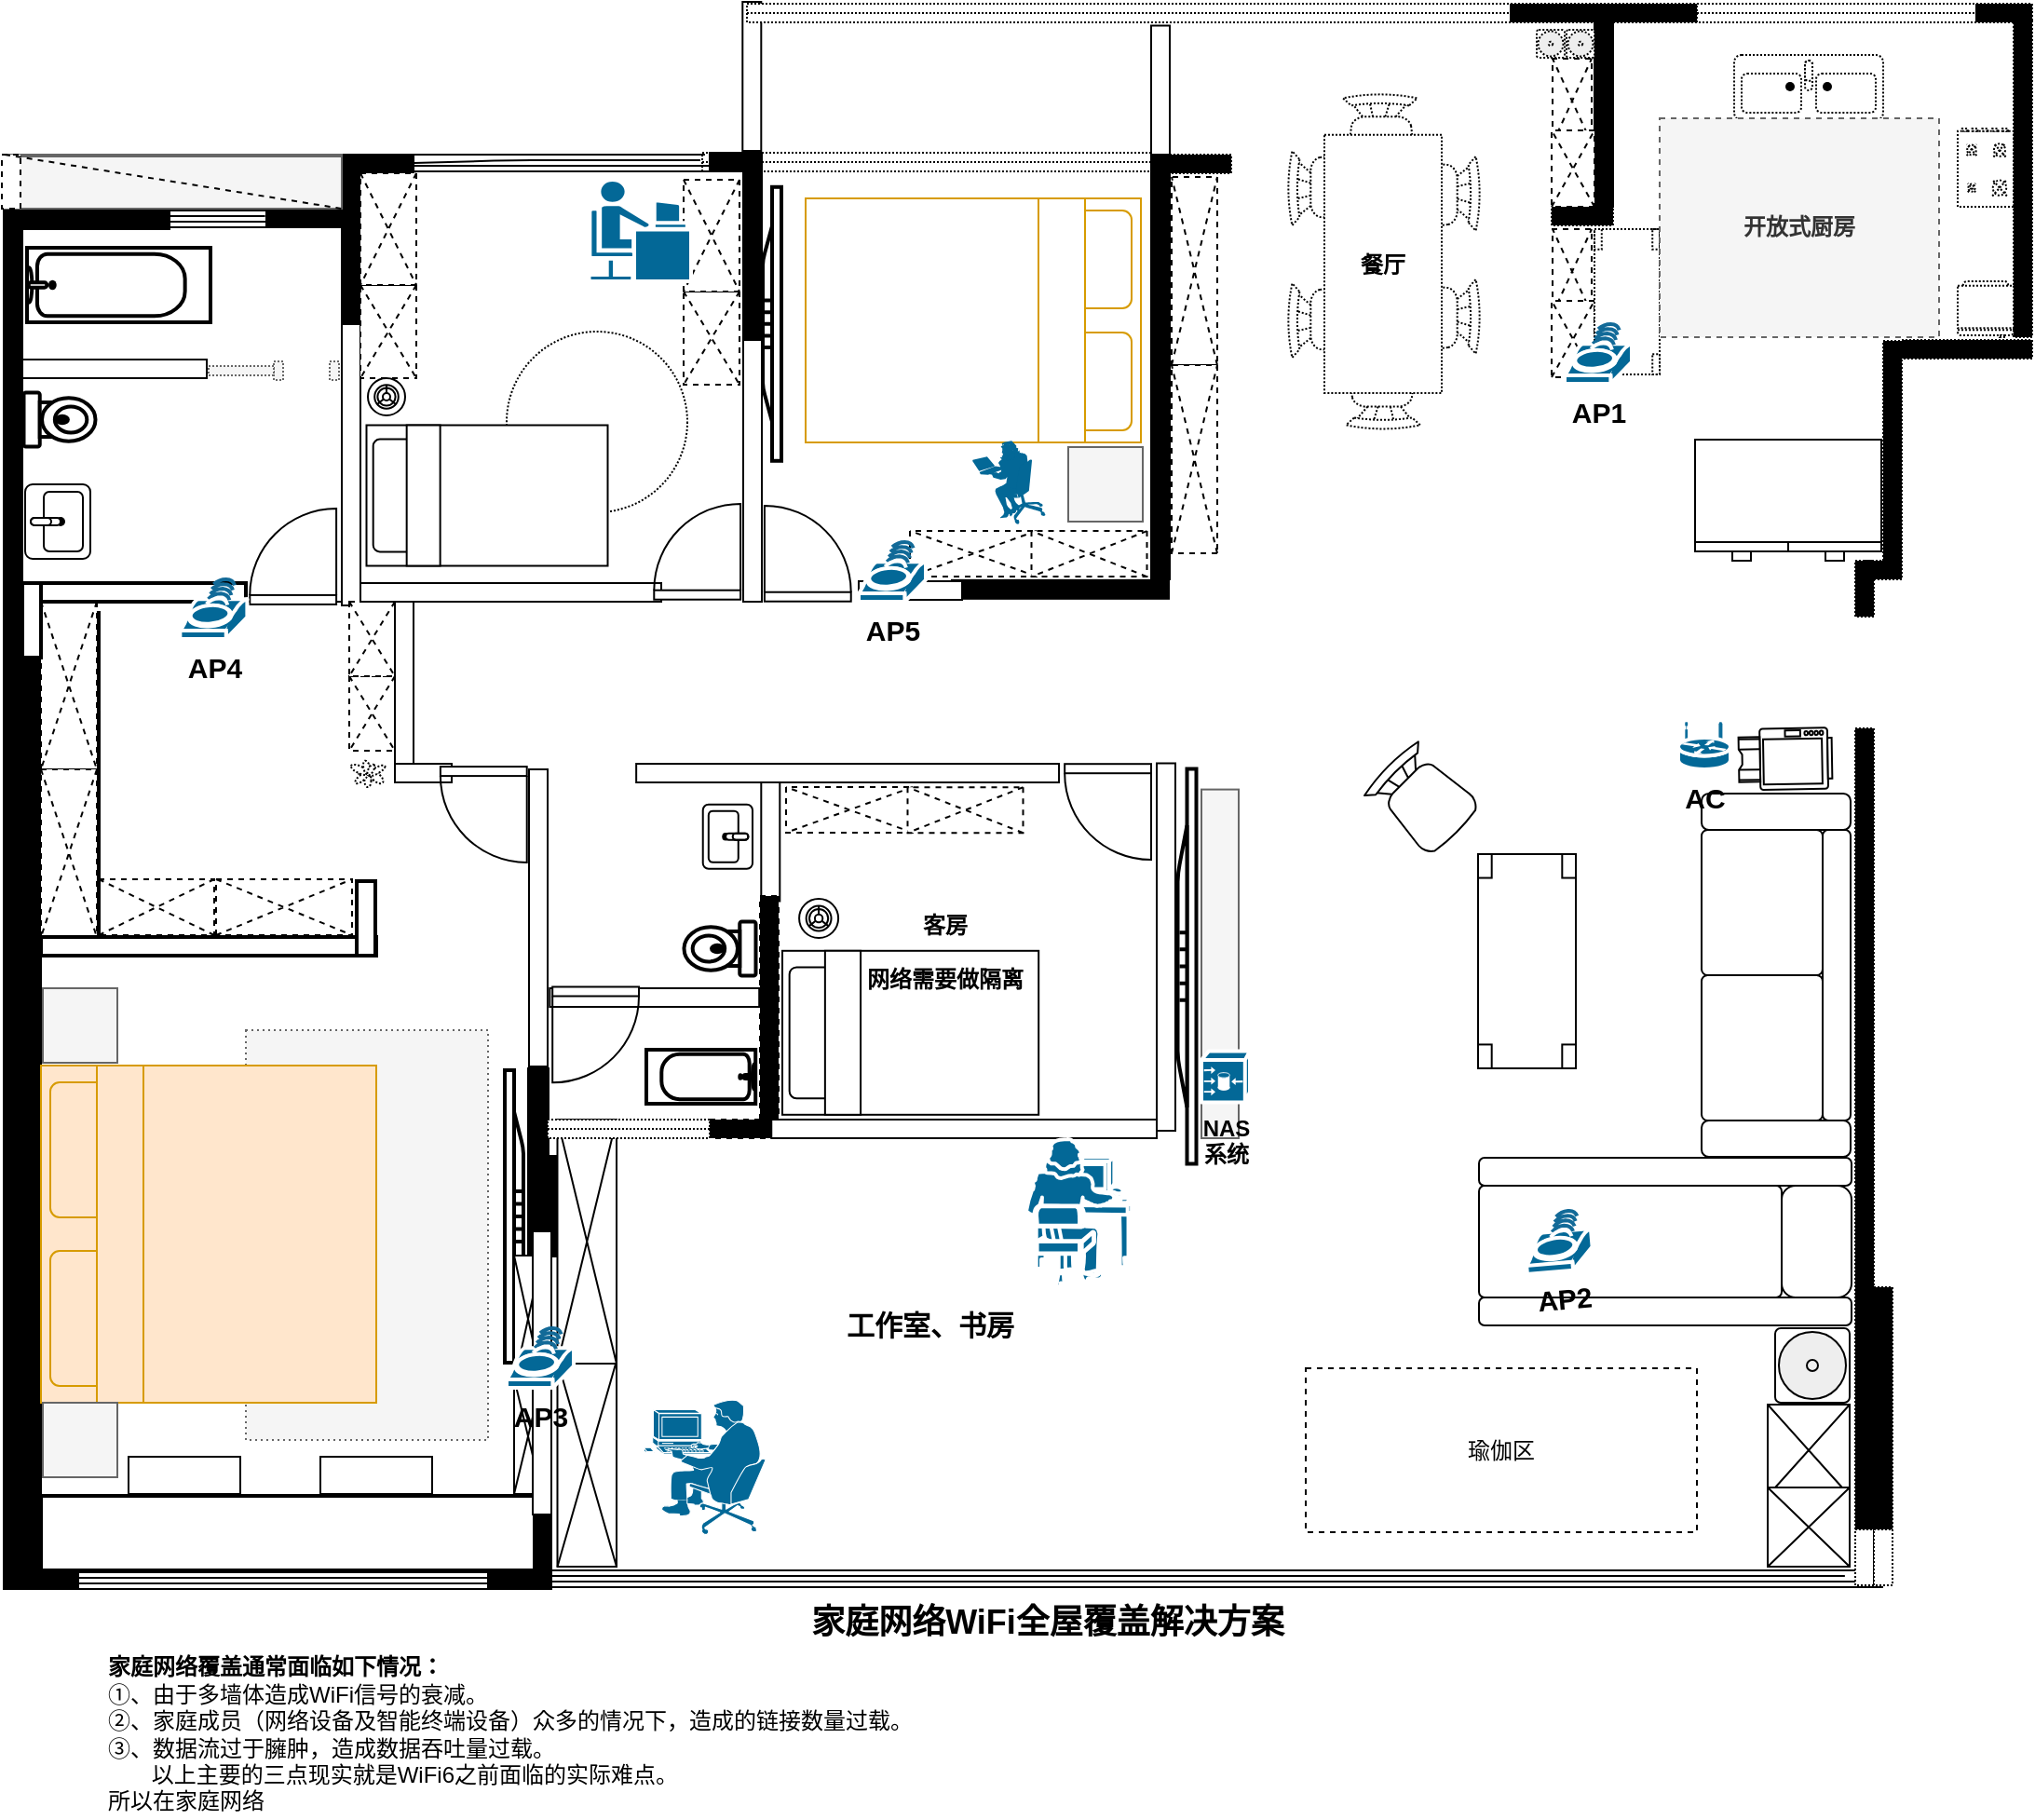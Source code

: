 <mxfile version="14.5.3" type="github">
  <diagram id="jTIh-jH81dk-xF3Pbu3F" name="Page-1">
    <mxGraphModel dx="1422" dy="762" grid="1" gridSize="10" guides="1" tooltips="1" connect="1" arrows="1" fold="1" page="1" pageScale="1" pageWidth="827" pageHeight="1169" math="0" shadow="0">
      <root>
        <mxCell id="0" />
        <mxCell id="1" parent="0" />
        <mxCell id="sOmDTV_U-YE-A14lYcqb-7" value="" style="verticalLabelPosition=bottom;html=1;verticalAlign=top;align=center;shape=mxgraph.floorplan.window;dashed=1;dashPattern=1 1;strokeWidth=1;fillColor=#FFFFFF;" parent="1" vertex="1">
          <mxGeometry x="396" y="101" width="244" height="10" as="geometry" />
        </mxCell>
        <mxCell id="ggUqRNP4f0qNz1d2UXQK-107" value="" style="ellipse;whiteSpace=wrap;html=1;aspect=fixed;strokeWidth=1;fillColor=#FFFFFF;dashed=1;dashPattern=1 1;" parent="1" vertex="1">
          <mxGeometry x="291" y="197" width="97" height="97" as="geometry" />
        </mxCell>
        <mxCell id="ggUqRNP4f0qNz1d2UXQK-46" value="" style="rounded=0;whiteSpace=wrap;html=1;fillColor=#f5f5f5;dashed=1;dashPattern=1 2;strokeColor=#666666;fontColor=#333333;" parent="1" vertex="1">
          <mxGeometry x="151" y="572" width="130" height="220" as="geometry" />
        </mxCell>
        <mxCell id="ggUqRNP4f0qNz1d2UXQK-2" value="" style="rounded=0;whiteSpace=wrap;html=1;" parent="1" vertex="1">
          <mxGeometry x="31" y="102" width="180" height="240" as="geometry" />
        </mxCell>
        <mxCell id="ggUqRNP4f0qNz1d2UXQK-5" value="" style="verticalLabelPosition=bottom;html=1;verticalAlign=top;align=center;shape=mxgraph.floorplan.wall;fillColor=#000000;" parent="1" vertex="1">
          <mxGeometry x="30" y="132" width="80" height="10" as="geometry" />
        </mxCell>
        <mxCell id="ggUqRNP4f0qNz1d2UXQK-6" value="" style="verticalLabelPosition=bottom;html=1;verticalAlign=top;align=center;shape=mxgraph.floorplan.wall;fillColor=#000000;direction=south;" parent="1" vertex="1">
          <mxGeometry x="202.5" y="102" width="10" height="90" as="geometry" />
        </mxCell>
        <mxCell id="ggUqRNP4f0qNz1d2UXQK-7" value="" style="verticalLabelPosition=bottom;html=1;verticalAlign=top;align=center;shape=mxgraph.floorplan.wall;fillColor=#000000;" parent="1" vertex="1">
          <mxGeometry x="162" y="131" width="40" height="10" as="geometry" />
        </mxCell>
        <mxCell id="ggUqRNP4f0qNz1d2UXQK-17" value="" style="group" parent="1" vertex="1" connectable="0">
          <mxGeometry x="103" y="132" width="60" height="9" as="geometry" />
        </mxCell>
        <mxCell id="ggUqRNP4f0qNz1d2UXQK-13" value="" style="endArrow=none;html=1;" parent="ggUqRNP4f0qNz1d2UXQK-17" edge="1">
          <mxGeometry width="50" height="50" relative="1" as="geometry">
            <mxPoint as="sourcePoint" />
            <mxPoint x="59.155" as="targetPoint" />
          </mxGeometry>
        </mxCell>
        <mxCell id="ggUqRNP4f0qNz1d2UXQK-14" value="" style="endArrow=none;html=1;" parent="ggUqRNP4f0qNz1d2UXQK-17" edge="1">
          <mxGeometry width="50" height="50" relative="1" as="geometry">
            <mxPoint x="-0.845" y="3" as="sourcePoint" />
            <mxPoint x="58.31" y="3" as="targetPoint" />
            <Array as="points">
              <mxPoint x="24.507" y="3" />
            </Array>
          </mxGeometry>
        </mxCell>
        <mxCell id="ggUqRNP4f0qNz1d2UXQK-15" value="" style="endArrow=none;html=1;" parent="ggUqRNP4f0qNz1d2UXQK-17" edge="1">
          <mxGeometry width="50" height="50" relative="1" as="geometry">
            <mxPoint x="0.845" y="6" as="sourcePoint" />
            <mxPoint x="60" y="6" as="targetPoint" />
          </mxGeometry>
        </mxCell>
        <mxCell id="ggUqRNP4f0qNz1d2UXQK-16" value="" style="endArrow=none;html=1;" parent="ggUqRNP4f0qNz1d2UXQK-17" edge="1">
          <mxGeometry width="50" height="50" relative="1" as="geometry">
            <mxPoint x="0.845" y="9" as="sourcePoint" />
            <mxPoint x="60" y="9" as="targetPoint" />
          </mxGeometry>
        </mxCell>
        <mxCell id="ggUqRNP4f0qNz1d2UXQK-18" value="" style="group" parent="1" vertex="1" connectable="0">
          <mxGeometry x="221" y="102" width="179" height="10" as="geometry" />
        </mxCell>
        <mxCell id="ggUqRNP4f0qNz1d2UXQK-19" value="" style="endArrow=none;html=1;" parent="ggUqRNP4f0qNz1d2UXQK-18" edge="1">
          <mxGeometry width="50" height="50" relative="1" as="geometry">
            <mxPoint as="sourcePoint" />
            <mxPoint x="176.479" as="targetPoint" />
          </mxGeometry>
        </mxCell>
        <mxCell id="ggUqRNP4f0qNz1d2UXQK-20" value="" style="endArrow=none;html=1;" parent="ggUqRNP4f0qNz1d2UXQK-18" source="ggUqRNP4f0qNz1d2UXQK-23" edge="1">
          <mxGeometry width="50" height="50" relative="1" as="geometry">
            <mxPoint x="-2.521" y="3" as="sourcePoint" />
            <mxPoint x="173.958" y="3" as="targetPoint" />
            <Array as="points">
              <mxPoint x="73.113" y="3" />
            </Array>
          </mxGeometry>
        </mxCell>
        <mxCell id="ggUqRNP4f0qNz1d2UXQK-21" value="" style="endArrow=none;html=1;" parent="ggUqRNP4f0qNz1d2UXQK-18" edge="1">
          <mxGeometry width="50" height="50" relative="1" as="geometry">
            <mxPoint x="2.521" y="6" as="sourcePoint" />
            <mxPoint x="179" y="6" as="targetPoint" />
          </mxGeometry>
        </mxCell>
        <mxCell id="ggUqRNP4f0qNz1d2UXQK-22" value="" style="endArrow=none;html=1;" parent="ggUqRNP4f0qNz1d2UXQK-18" edge="1">
          <mxGeometry width="50" height="50" relative="1" as="geometry">
            <mxPoint x="2.521" y="9" as="sourcePoint" />
            <mxPoint x="179" y="9" as="targetPoint" />
          </mxGeometry>
        </mxCell>
        <mxCell id="ggUqRNP4f0qNz1d2UXQK-23" value="" style="verticalLabelPosition=bottom;html=1;verticalAlign=top;align=center;shape=mxgraph.floorplan.wall;fillColor=#000000;" parent="ggUqRNP4f0qNz1d2UXQK-18" vertex="1">
          <mxGeometry x="-15.309" width="35.329" height="10" as="geometry" />
        </mxCell>
        <mxCell id="ggUqRNP4f0qNz1d2UXQK-26" value="" style="verticalLabelPosition=bottom;html=1;verticalAlign=top;align=center;shape=mxgraph.floorplan.wall;fillColor=#000000;" parent="1" vertex="1">
          <mxGeometry x="400" y="101" width="28" height="10" as="geometry" />
        </mxCell>
        <mxCell id="ggUqRNP4f0qNz1d2UXQK-27" value="" style="verticalLabelPosition=bottom;html=1;verticalAlign=top;align=center;shape=mxgraph.floorplan.wall;fillColor=#000000;direction=south;" parent="1" vertex="1">
          <mxGeometry x="418" y="102" width="10" height="101" as="geometry" />
        </mxCell>
        <mxCell id="ggUqRNP4f0qNz1d2UXQK-28" value="" style="rounded=0;whiteSpace=wrap;html=1;" parent="1" vertex="1">
          <mxGeometry x="418" y="201.5" width="10" height="140.5" as="geometry" />
        </mxCell>
        <mxCell id="ggUqRNP4f0qNz1d2UXQK-29" value="" style="verticalLabelPosition=bottom;html=1;verticalAlign=top;align=center;shape=mxgraph.floorplan.wall;fillColor=#000000;direction=south;" parent="1" vertex="1">
          <mxGeometry x="31" y="372" width="10" height="500" as="geometry" />
        </mxCell>
        <mxCell id="ggUqRNP4f0qNz1d2UXQK-32" value="" style="verticalLabelPosition=bottom;html=1;verticalAlign=top;align=center;shape=mxgraph.floorplan.wall;fillColor=#000000;" parent="1" vertex="1">
          <mxGeometry x="41" y="862" width="20" height="10" as="geometry" />
        </mxCell>
        <mxCell id="ggUqRNP4f0qNz1d2UXQK-34" value="" style="verticalLabelPosition=bottom;html=1;verticalAlign=top;align=center;shape=mxgraph.floorplan.wallCorner;fillColor=#000000;direction=west" parent="1" vertex="1">
          <mxGeometry x="281" y="832" width="34" height="40" as="geometry" />
        </mxCell>
        <mxCell id="ggUqRNP4f0qNz1d2UXQK-35" value="" style="group" parent="1" vertex="1" connectable="0">
          <mxGeometry x="51" y="863" width="240" height="9" as="geometry" />
        </mxCell>
        <mxCell id="ggUqRNP4f0qNz1d2UXQK-36" value="" style="endArrow=none;html=1;" parent="ggUqRNP4f0qNz1d2UXQK-35" edge="1">
          <mxGeometry width="50" height="50" relative="1" as="geometry">
            <mxPoint as="sourcePoint" />
            <mxPoint x="236.62" as="targetPoint" />
          </mxGeometry>
        </mxCell>
        <mxCell id="ggUqRNP4f0qNz1d2UXQK-37" value="" style="endArrow=none;html=1;" parent="ggUqRNP4f0qNz1d2UXQK-35" edge="1">
          <mxGeometry width="50" height="50" relative="1" as="geometry">
            <mxPoint x="-3.38" y="3" as="sourcePoint" />
            <mxPoint x="233.239" y="3" as="targetPoint" />
            <Array as="points">
              <mxPoint x="98.028" y="3" />
            </Array>
          </mxGeometry>
        </mxCell>
        <mxCell id="ggUqRNP4f0qNz1d2UXQK-38" value="" style="endArrow=none;html=1;" parent="ggUqRNP4f0qNz1d2UXQK-35" edge="1">
          <mxGeometry width="50" height="50" relative="1" as="geometry">
            <mxPoint x="3.38" y="6" as="sourcePoint" />
            <mxPoint x="240" y="6" as="targetPoint" />
          </mxGeometry>
        </mxCell>
        <mxCell id="ggUqRNP4f0qNz1d2UXQK-39" value="" style="endArrow=none;html=1;" parent="ggUqRNP4f0qNz1d2UXQK-35" edge="1">
          <mxGeometry width="50" height="50" relative="1" as="geometry">
            <mxPoint x="3.38" y="9" as="sourcePoint" />
            <mxPoint x="240" y="9" as="targetPoint" />
          </mxGeometry>
        </mxCell>
        <mxCell id="ggUqRNP4f0qNz1d2UXQK-40" value="" style="verticalLabelPosition=bottom;html=1;verticalAlign=top;align=center;shape=mxgraph.floorplan.elevator;fillColor=#FFFFFF;dashed=1;" parent="1" vertex="1">
          <mxGeometry x="41" y="342" width="30" height="90" as="geometry" />
        </mxCell>
        <mxCell id="ggUqRNP4f0qNz1d2UXQK-41" value="" style="verticalLabelPosition=bottom;html=1;verticalAlign=top;align=center;shape=mxgraph.floorplan.bed_double;fillColor=#ffe6cc;rotation=-90;strokeColor=#d79b00;" parent="1" vertex="1">
          <mxGeometry x="40.5" y="591.5" width="181" height="180" as="geometry" />
        </mxCell>
        <mxCell id="ggUqRNP4f0qNz1d2UXQK-42" value="" style="rounded=0;whiteSpace=wrap;html=1;fillColor=#f5f5f5;strokeColor=#666666;fontColor=#333333;" parent="1" vertex="1">
          <mxGeometry x="42" y="772" width="40" height="40" as="geometry" />
        </mxCell>
        <mxCell id="ggUqRNP4f0qNz1d2UXQK-43" value="" style="rounded=0;whiteSpace=wrap;html=1;fillColor=#FFFFFF;strokeWidth=2;" parent="1" vertex="1">
          <mxGeometry x="41" y="822" width="265" height="40" as="geometry" />
        </mxCell>
        <mxCell id="ggUqRNP4f0qNz1d2UXQK-44" value="" style="rounded=0;whiteSpace=wrap;html=1;fillColor=#FFFFFF;" parent="1" vertex="1">
          <mxGeometry x="88" y="801" width="60" height="20" as="geometry" />
        </mxCell>
        <mxCell id="ggUqRNP4f0qNz1d2UXQK-45" value="" style="rounded=0;whiteSpace=wrap;html=1;fillColor=#FFFFFF;" parent="1" vertex="1">
          <mxGeometry x="191" y="801" width="60" height="20" as="geometry" />
        </mxCell>
        <mxCell id="ggUqRNP4f0qNz1d2UXQK-47" value="" style="verticalLabelPosition=bottom;html=1;verticalAlign=top;align=center;shape=mxgraph.floorplan.flat_tv;strokeWidth=2;fillColor=#FFFFFF;rotation=90;" parent="1" vertex="1">
          <mxGeometry x="216.5" y="667" width="157" height="10" as="geometry" />
        </mxCell>
        <mxCell id="ggUqRNP4f0qNz1d2UXQK-48" value="" style="verticalLabelPosition=bottom;html=1;verticalAlign=top;align=center;shape=mxgraph.floorplan.wall;fillColor=#000000;direction=south;strokeWidth=2;" parent="1" vertex="1">
          <mxGeometry x="303" y="593" width="10" height="100" as="geometry" />
        </mxCell>
        <mxCell id="ggUqRNP4f0qNz1d2UXQK-49" value="" style="verticalLabelPosition=bottom;html=1;verticalAlign=top;align=center;shape=mxgraph.floorplan.wall;fillColor=#000000;direction=south;strokeWidth=2;" parent="1" vertex="1">
          <mxGeometry x="313" y="640" width="10" height="53" as="geometry" />
        </mxCell>
        <mxCell id="ggUqRNP4f0qNz1d2UXQK-50" value="" style="verticalLabelPosition=bottom;html=1;verticalAlign=top;align=center;shape=mxgraph.floorplan.elevator;fillColor=#FFFFFF;" parent="1" vertex="1">
          <mxGeometry x="295" y="693" width="15" height="68" as="geometry" />
        </mxCell>
        <mxCell id="ggUqRNP4f0qNz1d2UXQK-52" value="" style="verticalLabelPosition=bottom;html=1;verticalAlign=top;align=center;shape=mxgraph.floorplan.elevator;fillColor=#FFFFFF;dashed=1;" parent="1" vertex="1">
          <mxGeometry x="41" y="432" width="30" height="90" as="geometry" />
        </mxCell>
        <mxCell id="ggUqRNP4f0qNz1d2UXQK-53" value="" style="verticalLabelPosition=bottom;html=1;verticalAlign=top;align=center;shape=mxgraph.floorplan.elevator;fillColor=#FFFFFF;rotation=-90;dashed=1;" parent="1" vertex="1">
          <mxGeometry x="88" y="475" width="30" height="62" as="geometry" />
        </mxCell>
        <mxCell id="ggUqRNP4f0qNz1d2UXQK-54" value="" style="verticalLabelPosition=bottom;html=1;verticalAlign=top;align=center;shape=mxgraph.floorplan.elevator;fillColor=#FFFFFF;rotation=-90;dashed=1;" parent="1" vertex="1">
          <mxGeometry x="156.5" y="469.5" width="30" height="73" as="geometry" />
        </mxCell>
        <mxCell id="ggUqRNP4f0qNz1d2UXQK-56" value="" style="endArrow=none;html=1;exitX=0.933;exitY=0.04;exitDx=0;exitDy=0;exitPerimeter=0;strokeWidth=2;entryX=1.033;entryY=0.056;entryDx=0;entryDy=0;entryPerimeter=0;" parent="1" target="ggUqRNP4f0qNz1d2UXQK-40" edge="1">
          <mxGeometry width="50" height="50" relative="1" as="geometry">
            <mxPoint x="72.01" y="525.52" as="sourcePoint" />
            <mxPoint x="75" y="362" as="targetPoint" />
          </mxGeometry>
        </mxCell>
        <mxCell id="ggUqRNP4f0qNz1d2UXQK-64" value="" style="verticalLabelPosition=bottom;html=1;verticalAlign=top;align=center;shape=mxgraph.floorplan.wall;strokeWidth=2;fillColor=#FFFFFF;" parent="1" vertex="1">
          <mxGeometry x="41" y="522" width="180" height="10" as="geometry" />
        </mxCell>
        <mxCell id="ggUqRNP4f0qNz1d2UXQK-65" value="" style="verticalLabelPosition=bottom;html=1;verticalAlign=top;align=center;shape=mxgraph.floorplan.wall;direction=south;strokeWidth=2;fillColor=#FFFFFF;" parent="1" vertex="1">
          <mxGeometry x="210.5" y="492" width="10" height="40" as="geometry" />
        </mxCell>
        <mxCell id="ggUqRNP4f0qNz1d2UXQK-66" value="" style="verticalLabelPosition=bottom;html=1;verticalAlign=top;align=center;shape=mxgraph.floorplan.wall;strokeWidth=2;fillColor=#FFFFFF;" parent="1" vertex="1">
          <mxGeometry x="40" y="332" width="111" height="10" as="geometry" />
        </mxCell>
        <mxCell id="ggUqRNP4f0qNz1d2UXQK-67" value="" style="verticalLabelPosition=bottom;html=1;verticalAlign=top;align=center;shape=mxgraph.floorplan.wall;direction=south;strokeWidth=2;fillColor=#FFFFFF;" parent="1" vertex="1">
          <mxGeometry x="31" y="332" width="10" height="40" as="geometry" />
        </mxCell>
        <mxCell id="ggUqRNP4f0qNz1d2UXQK-68" value="" style="verticalLabelPosition=bottom;html=1;verticalAlign=top;align=center;shape=mxgraph.floorplan.wall;fillColor=#000000;direction=south;" parent="1" vertex="1">
          <mxGeometry x="21" y="132" width="10" height="740" as="geometry" />
        </mxCell>
        <mxCell id="ggUqRNP4f0qNz1d2UXQK-69" value="" style="rounded=0;whiteSpace=wrap;html=1;fillColor=#f5f5f5;strokeColor=#666666;fontColor=#333333;" parent="1" vertex="1">
          <mxGeometry x="42" y="549.5" width="40" height="40" as="geometry" />
        </mxCell>
        <mxCell id="ggUqRNP4f0qNz1d2UXQK-70" value="" style="verticalLabelPosition=bottom;html=1;verticalAlign=top;align=center;shape=mxgraph.floorplan.toilet;strokeWidth=2;fillColor=#FFFFFF;rotation=-90;" parent="1" vertex="1">
          <mxGeometry x="36.5" y="225" width="29" height="38.5" as="geometry" />
        </mxCell>
        <mxCell id="ggUqRNP4f0qNz1d2UXQK-71" value="" style="verticalLabelPosition=bottom;html=1;verticalAlign=top;align=center;shape=mxgraph.floorplan.bathtub;strokeWidth=2;fillColor=#FFFFFF;" parent="1" vertex="1">
          <mxGeometry x="33.5" y="152" width="98.5" height="40" as="geometry" />
        </mxCell>
        <mxCell id="ggUqRNP4f0qNz1d2UXQK-73" value="" style="verticalLabelPosition=bottom;html=1;verticalAlign=top;align=center;shape=mxgraph.floorplan.wall;strokeWidth=1;fillColor=#FFFFFF;" parent="1" vertex="1">
          <mxGeometry x="31" y="212" width="99" height="10" as="geometry" />
        </mxCell>
        <mxCell id="ggUqRNP4f0qNz1d2UXQK-75" value="" style="verticalLabelPosition=bottom;html=1;verticalAlign=top;align=center;shape=mxgraph.floorplan.wall;strokeWidth=1;fillColor=#FFFFFF;rotation=-90;" parent="1" vertex="1">
          <mxGeometry x="132" y="263.5" width="151" height="10" as="geometry" />
        </mxCell>
        <mxCell id="ggUqRNP4f0qNz1d2UXQK-76" value="" style="verticalLabelPosition=bottom;html=1;verticalAlign=top;align=center;shape=mxgraph.floorplan.doorRight;aspect=fixed;strokeWidth=1;fillColor=#FFFFFF;rotation=-90;flipV=0;flipH=1;direction=south;" parent="1" vertex="1">
          <mxGeometry x="151.69" y="295.59" width="49.31" height="46.41" as="geometry" />
        </mxCell>
        <mxCell id="ggUqRNP4f0qNz1d2UXQK-77" value="" style="verticalLabelPosition=bottom;html=1;verticalAlign=top;align=center;shape=mxgraph.floorplan.sink_2;strokeWidth=1;fillColor=#FFFFFF;rotation=-90;" parent="1" vertex="1">
          <mxGeometry x="30" y="281.5" width="40" height="35" as="geometry" />
        </mxCell>
        <mxCell id="ggUqRNP4f0qNz1d2UXQK-78" value="" style="rounded=0;whiteSpace=wrap;html=1;fillColor=#f5f5f5;strokeColor=#666666;fontColor=#333333;" parent="1" vertex="1">
          <mxGeometry x="21.5" y="102" width="181" height="29" as="geometry" />
        </mxCell>
        <mxCell id="ggUqRNP4f0qNz1d2UXQK-84" value="" style="rounded=0;whiteSpace=wrap;html=1;fillColor=#f5f5f5;strokeColor=#666666;fontColor=#333333;" parent="1" vertex="1">
          <mxGeometry x="21.5" y="102" width="181" height="1" as="geometry" />
        </mxCell>
        <mxCell id="ggUqRNP4f0qNz1d2UXQK-82" value="" style="rounded=0;whiteSpace=wrap;html=1;dashed=1;" parent="1" vertex="1">
          <mxGeometry x="20" y="102" width="10" height="29" as="geometry" />
        </mxCell>
        <mxCell id="ggUqRNP4f0qNz1d2UXQK-90" value="" style="rounded=0;whiteSpace=wrap;html=1;" parent="1" vertex="1">
          <mxGeometry x="303" y="432" width="10" height="159.5" as="geometry" />
        </mxCell>
        <mxCell id="ggUqRNP4f0qNz1d2UXQK-92" value="" style="verticalLabelPosition=bottom;html=1;verticalAlign=top;align=center;shape=mxgraph.floorplan.elevator;fillColor=#FFFFFF;rotation=0;dashed=1;" parent="1" vertex="1">
          <mxGeometry x="206.5" y="382" width="24.5" height="40" as="geometry" />
        </mxCell>
        <mxCell id="ggUqRNP4f0qNz1d2UXQK-93" value="" style="verticalLabelPosition=bottom;html=1;verticalAlign=top;align=center;shape=mxgraph.floorplan.elevator;fillColor=#FFFFFF;rotation=0;dashed=1;" parent="1" vertex="1">
          <mxGeometry x="206.5" y="342" width="24.5" height="40" as="geometry" />
        </mxCell>
        <mxCell id="ggUqRNP4f0qNz1d2UXQK-94" value="" style="verticalLabelPosition=bottom;html=1;verticalAlign=top;align=center;shape=mxgraph.floorplan.bed_single;strokeWidth=1;fillColor=#FFFFFF;rotation=-90;" parent="1" vertex="1">
          <mxGeometry x="242.75" y="220.25" width="75.5" height="129.5" as="geometry" />
        </mxCell>
        <mxCell id="ggUqRNP4f0qNz1d2UXQK-95" value="" style="verticalLabelPosition=bottom;html=1;verticalAlign=top;align=center;shape=mxgraph.floorplan.wall;strokeWidth=1;fillColor=#FFFFFF;rotation=-180;" parent="1" vertex="1">
          <mxGeometry x="212.5" y="332" width="161.5" height="10" as="geometry" />
        </mxCell>
        <mxCell id="ggUqRNP4f0qNz1d2UXQK-81" value="" style="endArrow=none;dashed=1;html=1;strokeWidth=1;exitX=0;exitY=0;exitDx=0;exitDy=0;entryX=1;entryY=1;entryDx=0;entryDy=0;" parent="1" source="ggUqRNP4f0qNz1d2UXQK-78" target="ggUqRNP4f0qNz1d2UXQK-78" edge="1">
          <mxGeometry width="50" height="50" relative="1" as="geometry">
            <mxPoint x="21" y="162" as="sourcePoint" />
            <mxPoint x="71" y="112" as="targetPoint" />
          </mxGeometry>
        </mxCell>
        <mxCell id="ggUqRNP4f0qNz1d2UXQK-98" value="" style="verticalLabelPosition=bottom;html=1;verticalAlign=top;align=center;shape=mxgraph.floorplan.elevator;fillColor=#FFFFFF;rotation=0;dashed=1;" parent="1" vertex="1">
          <mxGeometry x="212.5" y="172" width="30" height="50" as="geometry" />
        </mxCell>
        <mxCell id="ggUqRNP4f0qNz1d2UXQK-99" value="" style="verticalLabelPosition=bottom;html=1;verticalAlign=top;align=center;shape=mxgraph.floorplan.elevator;fillColor=#FFFFFF;rotation=0;dashed=1;" parent="1" vertex="1">
          <mxGeometry x="212.5" y="112" width="30" height="60" as="geometry" />
        </mxCell>
        <mxCell id="ggUqRNP4f0qNz1d2UXQK-105" value="" style="verticalLabelPosition=bottom;html=1;verticalAlign=top;align=center;shape=mxgraph.floorplan.floor_lamp;strokeWidth=1;fillColor=#FFFFFF;" parent="1" vertex="1">
          <mxGeometry x="216.5" y="222" width="20" height="20" as="geometry" />
        </mxCell>
        <mxCell id="ggUqRNP4f0qNz1d2UXQK-108" value="" style="verticalLabelPosition=bottom;html=1;verticalAlign=top;align=center;shape=mxgraph.floorplan.elevator;fillColor=#FFFFFF;rotation=0;dashed=1;" parent="1" vertex="1">
          <mxGeometry x="212.5" y="112" width="30" height="60" as="geometry" />
        </mxCell>
        <mxCell id="ggUqRNP4f0qNz1d2UXQK-109" value="" style="verticalLabelPosition=bottom;html=1;verticalAlign=top;align=center;shape=mxgraph.floorplan.elevator;fillColor=#FFFFFF;rotation=0;dashed=1;" parent="1" vertex="1">
          <mxGeometry x="386" y="175.5" width="30" height="50" as="geometry" />
        </mxCell>
        <mxCell id="ggUqRNP4f0qNz1d2UXQK-110" value="" style="verticalLabelPosition=bottom;html=1;verticalAlign=top;align=center;shape=mxgraph.floorplan.elevator;fillColor=#FFFFFF;rotation=0;dashed=1;" parent="1" vertex="1">
          <mxGeometry x="386" y="115.5" width="30" height="60" as="geometry" />
        </mxCell>
        <mxCell id="ggUqRNP4f0qNz1d2UXQK-111" value="" style="verticalLabelPosition=bottom;html=1;verticalAlign=top;align=center;shape=mxgraph.floorplan.doorRight;aspect=fixed;strokeWidth=1;fillColor=#FFFFFF;rotation=-90;flipV=0;flipH=1;direction=south;" parent="1" vertex="1">
          <mxGeometry x="368.69" y="292.99" width="49.31" height="46.41" as="geometry" />
        </mxCell>
        <mxCell id="ggUqRNP4f0qNz1d2UXQK-112" value="" style="rounded=0;whiteSpace=wrap;html=1;" parent="1" vertex="1">
          <mxGeometry x="231" y="342" width="10" height="90" as="geometry" />
        </mxCell>
        <mxCell id="ggUqRNP4f0qNz1d2UXQK-114" value="" style="verticalLabelPosition=bottom;html=1;verticalAlign=top;align=center;shape=mxgraph.floorplan.wall;strokeWidth=1;fillColor=#FFFFFF;rotation=-180;" parent="1" vertex="1">
          <mxGeometry x="231" y="429" width="30.5" height="10" as="geometry" />
        </mxCell>
        <mxCell id="ggUqRNP4f0qNz1d2UXQK-115" value="" style="verticalLabelPosition=bottom;html=1;verticalAlign=top;align=center;shape=mxgraph.floorplan.doorRight;aspect=fixed;strokeWidth=1;fillColor=#FFFFFF;rotation=90;flipV=1;flipH=1;direction=south;" parent="1" vertex="1">
          <mxGeometry x="254" y="432" width="49.31" height="46.41" as="geometry" />
        </mxCell>
        <mxCell id="ggUqRNP4f0qNz1d2UXQK-116" value="" style="verticalLabelPosition=bottom;html=1;verticalAlign=top;align=center;shape=mxgraph.floorplan.plant;dashed=1;dashPattern=1 1;strokeWidth=1;fillColor=#FFFFFF;" parent="1" vertex="1">
          <mxGeometry x="208" y="426.5" width="16" height="15" as="geometry" />
        </mxCell>
        <mxCell id="ggUqRNP4f0qNz1d2UXQK-117" value="" style="verticalLabelPosition=bottom;html=1;verticalAlign=top;align=center;shape=mxgraph.floorplan.bed_double;rotation=90;strokeColor=#d79b00;fillColor=#FFFFFF;" parent="1" vertex="1">
          <mxGeometry x="476" y="101" width="131" height="180" as="geometry" />
        </mxCell>
        <mxCell id="ggUqRNP4f0qNz1d2UXQK-118" value="" style="verticalLabelPosition=bottom;html=1;verticalAlign=top;align=center;shape=mxgraph.floorplan.elevator;fillColor=#FFFFFF;rotation=90;dashed=1;" parent="1" vertex="1">
          <mxGeometry x="529.25" y="282.2" width="24.5" height="68" as="geometry" />
        </mxCell>
        <mxCell id="ggUqRNP4f0qNz1d2UXQK-119" value="" style="verticalLabelPosition=bottom;html=1;verticalAlign=top;align=center;shape=mxgraph.floorplan.elevator;fillColor=#FFFFFF;rotation=90;dashed=1;" parent="1" vertex="1">
          <mxGeometry x="591.5" y="285.3" width="24.5" height="62" as="geometry" />
        </mxCell>
        <mxCell id="ggUqRNP4f0qNz1d2UXQK-128" value="" style="rounded=0;whiteSpace=wrap;html=1;" parent="1" vertex="1">
          <mxGeometry x="417.65" y="20" width="10" height="80" as="geometry" />
        </mxCell>
        <mxCell id="ggUqRNP4f0qNz1d2UXQK-130" value="" style="verticalLabelPosition=bottom;html=1;verticalAlign=top;align=center;shape=mxgraph.floorplan.wall;strokeWidth=1;fillColor=#FFFFFF;rotation=90;" parent="1" vertex="1">
          <mxGeometry x="605" y="65" width="74" height="9.5" as="geometry" />
        </mxCell>
        <mxCell id="ggUqRNP4f0qNz1d2UXQK-131" value="" style="verticalLabelPosition=bottom;html=1;verticalAlign=top;align=center;shape=mxgraph.floorplan.wall;fillColor=#000000;direction=south;" parent="1" vertex="1">
          <mxGeometry x="637" y="102" width="10" height="228" as="geometry" />
        </mxCell>
        <mxCell id="sOmDTV_U-YE-A14lYcqb-1" value="" style="verticalLabelPosition=bottom;html=1;verticalAlign=top;align=center;shape=mxgraph.floorplan.wall;fillColor=#000000;" parent="1" vertex="1">
          <mxGeometry x="530" y="330.41" width="116.5" height="10" as="geometry" />
        </mxCell>
        <mxCell id="sOmDTV_U-YE-A14lYcqb-2" value="" style="verticalLabelPosition=bottom;html=1;verticalAlign=top;align=center;shape=mxgraph.floorplan.wall;fillColor=#FFFFFF;" parent="1" vertex="1">
          <mxGeometry x="480" y="331" width="55.5" height="10" as="geometry" />
        </mxCell>
        <mxCell id="sOmDTV_U-YE-A14lYcqb-3" value="" style="verticalLabelPosition=bottom;html=1;verticalAlign=top;align=center;shape=mxgraph.floorplan.doorRight;aspect=fixed;strokeWidth=1;fillColor=#FFFFFF;rotation=-90;flipV=1;flipH=1;direction=south;" parent="1" vertex="1">
          <mxGeometry x="428" y="294.0" width="49.31" height="46.41" as="geometry" />
        </mxCell>
        <mxCell id="sOmDTV_U-YE-A14lYcqb-4" value="" style="rounded=0;whiteSpace=wrap;html=1;fillColor=#f5f5f5;strokeColor=#666666;fontColor=#333333;" parent="1" vertex="1">
          <mxGeometry x="592.5" y="259" width="40" height="40" as="geometry" />
        </mxCell>
        <mxCell id="sOmDTV_U-YE-A14lYcqb-5" value="" style="verticalLabelPosition=bottom;html=1;verticalAlign=top;align=center;shape=mxgraph.floorplan.flat_tv;strokeWidth=2;fillColor=#FFFFFF;rotation=-90;" parent="1" vertex="1">
          <mxGeometry x="360" y="187.89" width="147" height="10" as="geometry" />
        </mxCell>
        <mxCell id="sOmDTV_U-YE-A14lYcqb-9" value="" style="verticalLabelPosition=bottom;html=1;verticalAlign=top;align=center;shape=mxgraph.floorplan.doorPocket;dx=0.5;dashed=1;dashPattern=1 1;strokeWidth=1;fillColor=#f5f5f5;strokeColor=#666666;fontColor=#333333;" parent="1" vertex="1">
          <mxGeometry x="131" y="213" width="70" height="10" as="geometry" />
        </mxCell>
        <mxCell id="sOmDTV_U-YE-A14lYcqb-10" value="" style="verticalLabelPosition=bottom;html=1;verticalAlign=top;align=center;shape=mxgraph.floorplan.window;dashed=1;dashPattern=1 1;strokeWidth=1;fillColor=#FFFFFF;" parent="1" vertex="1">
          <mxGeometry x="420" y="21" width="410" height="10" as="geometry" />
        </mxCell>
        <mxCell id="sOmDTV_U-YE-A14lYcqb-11" value="" style="verticalLabelPosition=bottom;html=1;verticalAlign=top;align=center;shape=mxgraph.floorplan.wall;fillColor=#000000;dashed=1;dashPattern=1 1;strokeWidth=1;" parent="1" vertex="1">
          <mxGeometry x="647" y="102" width="33" height="10" as="geometry" />
        </mxCell>
        <mxCell id="sOmDTV_U-YE-A14lYcqb-12" value="" style="verticalLabelPosition=bottom;html=1;verticalAlign=top;align=center;shape=mxgraph.floorplan.elevator;fillColor=#FFFFFF;rotation=-180;dashed=1;" parent="1" vertex="1">
          <mxGeometry x="648" y="114" width="24.5" height="101" as="geometry" />
        </mxCell>
        <mxCell id="sOmDTV_U-YE-A14lYcqb-13" value="" style="verticalLabelPosition=bottom;html=1;verticalAlign=top;align=center;shape=mxgraph.floorplan.elevator;fillColor=#FFFFFF;rotation=-180;dashed=1;" parent="1" vertex="1">
          <mxGeometry x="648" y="215" width="24.5" height="101" as="geometry" />
        </mxCell>
        <mxCell id="sOmDTV_U-YE-A14lYcqb-14" value="" style="verticalLabelPosition=bottom;html=1;verticalAlign=top;align=center;shape=mxgraph.floorplan.wall;fillColor=#000000;dashed=1;dashPattern=1 1;strokeWidth=1;" parent="1" vertex="1">
          <mxGeometry x="830" y="21" width="100" height="10" as="geometry" />
        </mxCell>
        <mxCell id="sOmDTV_U-YE-A14lYcqb-15" value="" style="verticalLabelPosition=bottom;html=1;verticalAlign=top;align=center;shape=mxgraph.floorplan.wall;fillColor=#000000;direction=south;" parent="1" vertex="1">
          <mxGeometry x="875" y="31" width="10" height="99" as="geometry" />
        </mxCell>
        <mxCell id="sOmDTV_U-YE-A14lYcqb-16" value="" style="verticalLabelPosition=bottom;html=1;verticalAlign=top;align=center;shape=mxgraph.floorplan.wall;fillColor=#000000;dashed=1;dashPattern=1 1;strokeWidth=1;" parent="1" vertex="1">
          <mxGeometry x="852" y="130" width="33" height="10" as="geometry" />
        </mxCell>
        <mxCell id="sOmDTV_U-YE-A14lYcqb-17" value="" style="verticalLabelPosition=bottom;html=1;verticalAlign=top;align=center;shape=mxgraph.floorplan.range_1;dashed=1;dashPattern=1 1;strokeWidth=1;fillColor=#FFFFFF;rotation=-180;" parent="1" vertex="1">
          <mxGeometry x="1070" y="88" width="30" height="42" as="geometry" />
        </mxCell>
        <mxCell id="sOmDTV_U-YE-A14lYcqb-18" value="" style="verticalLabelPosition=bottom;html=1;verticalAlign=top;align=center;shape=mxgraph.floorplan.sink_double;dashed=1;dashPattern=1 1;strokeWidth=1;fillColor=#FFFFFF;" parent="1" vertex="1">
          <mxGeometry x="950" y="48.5" width="80" height="35" as="geometry" />
        </mxCell>
        <mxCell id="sOmDTV_U-YE-A14lYcqb-19" value="" style="verticalLabelPosition=bottom;html=1;verticalAlign=top;align=center;shape=mxgraph.floorplan.water_cooler;dashed=1;dashPattern=1 1;strokeWidth=1;fillColor=#FFFFFF;" parent="1" vertex="1">
          <mxGeometry x="860" y="35" width="15" height="15" as="geometry" />
        </mxCell>
        <mxCell id="sOmDTV_U-YE-A14lYcqb-20" value="" style="verticalLabelPosition=bottom;html=1;verticalAlign=top;align=center;shape=mxgraph.floorplan.water_cooler;dashed=1;dashPattern=1 1;strokeWidth=1;fillColor=#FFFFFF;" parent="1" vertex="1">
          <mxGeometry x="844" y="35" width="15" height="15" as="geometry" />
        </mxCell>
        <mxCell id="sOmDTV_U-YE-A14lYcqb-21" value="" style="verticalLabelPosition=bottom;html=1;verticalAlign=top;align=center;shape=mxgraph.floorplan.elevator;fillColor=#FFFFFF;rotation=-180;dashed=1;" parent="1" vertex="1">
          <mxGeometry x="852.5" y="50.5" width="21" height="45.5" as="geometry" />
        </mxCell>
        <mxCell id="sOmDTV_U-YE-A14lYcqb-22" value="" style="verticalLabelPosition=bottom;html=1;verticalAlign=top;align=center;shape=mxgraph.floorplan.elevator;fillColor=#FFFFFF;rotation=-180;dashed=1;" parent="1" vertex="1">
          <mxGeometry x="852" y="89" width="23" height="41" as="geometry" />
        </mxCell>
        <mxCell id="sOmDTV_U-YE-A14lYcqb-24" value="" style="verticalLabelPosition=bottom;html=1;verticalAlign=top;align=center;shape=mxgraph.floorplan.elevator;fillColor=#FFFFFF;rotation=-180;dashed=1;" parent="1" vertex="1">
          <mxGeometry x="852.5" y="142" width="21" height="45.5" as="geometry" />
        </mxCell>
        <mxCell id="sOmDTV_U-YE-A14lYcqb-25" value="" style="verticalLabelPosition=bottom;html=1;verticalAlign=top;align=center;shape=mxgraph.floorplan.elevator;fillColor=#FFFFFF;rotation=-180;dashed=1;" parent="1" vertex="1">
          <mxGeometry x="852" y="180.5" width="23" height="41" as="geometry" />
        </mxCell>
        <mxCell id="sOmDTV_U-YE-A14lYcqb-26" value="" style="verticalLabelPosition=bottom;html=1;verticalAlign=top;align=center;shape=mxgraph.floorplan.table;dashed=1;dashPattern=1 1;strokeWidth=1;fillColor=#FFFFFF;" parent="1" vertex="1">
          <mxGeometry x="875" y="142" width="35" height="78" as="geometry" />
        </mxCell>
        <mxCell id="sOmDTV_U-YE-A14lYcqb-27" value="" style="verticalLabelPosition=bottom;html=1;verticalAlign=top;align=center;shape=mxgraph.floorplan.chair;shadow=0;dashed=1;dashPattern=1 1;strokeWidth=1;fillColor=#FFFFFF;" parent="1" vertex="1">
          <mxGeometry x="740" y="69" width="40" height="52" as="geometry" />
        </mxCell>
        <mxCell id="sOmDTV_U-YE-A14lYcqb-28" value="" style="verticalLabelPosition=bottom;html=1;verticalAlign=top;align=center;shape=mxgraph.floorplan.chair;shadow=0;direction=west;dashed=1;dashPattern=1 1;strokeWidth=1;fillColor=#FFFFFF;rotation=90;" parent="1" vertex="1">
          <mxGeometry x="716" y="165" width="40" height="52" as="geometry" />
        </mxCell>
        <mxCell id="sOmDTV_U-YE-A14lYcqb-29" value="" style="verticalLabelPosition=bottom;html=1;verticalAlign=top;align=center;shape=mxgraph.floorplan.chair;shadow=0;direction=north;dashed=1;dashPattern=1 1;strokeWidth=1;fillColor=#FFFFFF;" parent="1" vertex="1">
          <mxGeometry x="710" y="100" width="52" height="40" as="geometry" />
        </mxCell>
        <mxCell id="sOmDTV_U-YE-A14lYcqb-30" value="" style="verticalLabelPosition=bottom;html=1;verticalAlign=top;align=center;shape=mxgraph.floorplan.chair;shadow=0;direction=south;dashed=1;dashPattern=1 1;strokeWidth=1;fillColor=#FFFFFF;" parent="1" vertex="1">
          <mxGeometry x="762" y="103" width="52" height="40" as="geometry" />
        </mxCell>
        <mxCell id="sOmDTV_U-YE-A14lYcqb-31" value="" style="verticalLabelPosition=bottom;html=1;verticalAlign=top;align=center;shape=mxgraph.floorplan.chair;shadow=0;dashed=1;dashPattern=1 1;strokeWidth=1;fillColor=#FFFFFF;rotation=90;" parent="1" vertex="1">
          <mxGeometry x="768" y="163" width="40" height="52" as="geometry" />
        </mxCell>
        <mxCell id="sOmDTV_U-YE-A14lYcqb-32" value="" style="verticalLabelPosition=bottom;html=1;verticalAlign=top;align=center;shape=mxgraph.floorplan.chair;shadow=0;direction=west;dashed=1;dashPattern=1 1;strokeWidth=1;fillColor=#FFFFFF;" parent="1" vertex="1">
          <mxGeometry x="741.5" y="197.89" width="40" height="52" as="geometry" />
        </mxCell>
        <mxCell id="sOmDTV_U-YE-A14lYcqb-33" value="餐厅" style="shape=rect;shadow=0;dashed=1;dashPattern=1 1;strokeWidth=1;fillColor=#FFFFFF;fontStyle=1" parent="1" vertex="1">
          <mxGeometry x="730" y="91.32" width="63" height="138.68" as="geometry" />
        </mxCell>
        <mxCell id="sOmDTV_U-YE-A14lYcqb-34" value="" style="verticalLabelPosition=bottom;html=1;verticalAlign=top;align=center;shape=mxgraph.floorplan.window;dashed=1;dashPattern=1 1;strokeWidth=1;fillColor=#FFFFFF;" parent="1" vertex="1">
          <mxGeometry x="930" y="21" width="150" height="10" as="geometry" />
        </mxCell>
        <mxCell id="sOmDTV_U-YE-A14lYcqb-36" value="" style="verticalLabelPosition=bottom;html=1;verticalAlign=top;align=center;shape=mxgraph.floorplan.wall;fillColor=#000000;dashed=1;dashPattern=1 1;strokeWidth=1;" parent="1" vertex="1">
          <mxGeometry x="1080" y="21" width="30" height="10" as="geometry" />
        </mxCell>
        <mxCell id="sOmDTV_U-YE-A14lYcqb-37" value="" style="verticalLabelPosition=bottom;html=1;verticalAlign=top;align=center;shape=mxgraph.floorplan.wall;fillColor=#000000;direction=south;dashed=1;dashPattern=1 1;strokeWidth=1;" parent="1" vertex="1">
          <mxGeometry x="1100" y="30" width="10" height="170" as="geometry" />
        </mxCell>
        <mxCell id="sOmDTV_U-YE-A14lYcqb-38" value="" style="verticalLabelPosition=bottom;html=1;verticalAlign=top;align=center;shape=mxgraph.floorplan.refrigerator;dashed=1;dashPattern=1 1;strokeWidth=1;fillColor=#FFFFFF;" parent="1" vertex="1">
          <mxGeometry x="1070" y="170" width="30" height="30" as="geometry" />
        </mxCell>
        <mxCell id="sOmDTV_U-YE-A14lYcqb-39" value="" style="verticalLabelPosition=bottom;html=1;verticalAlign=top;align=center;shape=mxgraph.floorplan.wall;fillColor=#000000;dashed=1;dashPattern=1 1;strokeWidth=1;" parent="1" vertex="1">
          <mxGeometry x="1040" y="201.5" width="70" height="10" as="geometry" />
        </mxCell>
        <mxCell id="sOmDTV_U-YE-A14lYcqb-40" value="&lt;b&gt;开放式厨房&lt;/b&gt;" style="rounded=0;whiteSpace=wrap;html=1;fillColor=#f5f5f5;strokeColor=#666666;fontColor=#333333;dashed=1;" parent="1" vertex="1">
          <mxGeometry x="910" y="82.5" width="150" height="117.5" as="geometry" />
        </mxCell>
        <mxCell id="sOmDTV_U-YE-A14lYcqb-41" value="" style="group" parent="1" vertex="1" connectable="0">
          <mxGeometry x="300" y="862" width="730" height="9" as="geometry" />
        </mxCell>
        <mxCell id="sOmDTV_U-YE-A14lYcqb-42" value="" style="endArrow=none;html=1;" parent="sOmDTV_U-YE-A14lYcqb-41" edge="1">
          <mxGeometry width="50" height="50" relative="1" as="geometry">
            <mxPoint as="sourcePoint" />
            <mxPoint x="719.718" as="targetPoint" />
          </mxGeometry>
        </mxCell>
        <mxCell id="sOmDTV_U-YE-A14lYcqb-43" value="" style="endArrow=none;html=1;" parent="sOmDTV_U-YE-A14lYcqb-41" edge="1">
          <mxGeometry width="50" height="50" relative="1" as="geometry">
            <mxPoint x="-10.282" y="3" as="sourcePoint" />
            <mxPoint x="709.437" y="3" as="targetPoint" />
            <Array as="points">
              <mxPoint x="298.169" y="3" />
            </Array>
          </mxGeometry>
        </mxCell>
        <mxCell id="sOmDTV_U-YE-A14lYcqb-44" value="" style="endArrow=none;html=1;" parent="sOmDTV_U-YE-A14lYcqb-41" edge="1">
          <mxGeometry width="50" height="50" relative="1" as="geometry">
            <mxPoint x="10.282" y="6" as="sourcePoint" />
            <mxPoint x="730" y="6" as="targetPoint" />
          </mxGeometry>
        </mxCell>
        <mxCell id="sOmDTV_U-YE-A14lYcqb-45" value="" style="endArrow=none;html=1;" parent="sOmDTV_U-YE-A14lYcqb-41" edge="1">
          <mxGeometry width="50" height="50" relative="1" as="geometry">
            <mxPoint x="10.282" y="9" as="sourcePoint" />
            <mxPoint x="730" y="9" as="targetPoint" />
          </mxGeometry>
        </mxCell>
        <mxCell id="sOmDTV_U-YE-A14lYcqb-46" value="" style="verticalLabelPosition=bottom;html=1;verticalAlign=top;align=center;shape=mxgraph.floorplan.wall;fillColor=#000000;direction=south;dashed=1;dashPattern=1 1;strokeWidth=1;" parent="1" vertex="1">
          <mxGeometry x="1030" y="202" width="10" height="128" as="geometry" />
        </mxCell>
        <mxCell id="sOmDTV_U-YE-A14lYcqb-47" value="" style="verticalLabelPosition=bottom;html=1;verticalAlign=top;align=center;shape=mxgraph.floorplan.wall;fillColor=#000000;dashed=1;dashPattern=1 1;strokeWidth=1;" parent="1" vertex="1">
          <mxGeometry x="1020" y="320" width="10" height="10" as="geometry" />
        </mxCell>
        <mxCell id="sOmDTV_U-YE-A14lYcqb-48" value="" style="verticalLabelPosition=bottom;html=1;verticalAlign=top;align=center;shape=mxgraph.floorplan.wall;fillColor=#000000;direction=south;dashed=1;dashPattern=1 1;strokeWidth=1;" parent="1" vertex="1">
          <mxGeometry x="990" y="320" width="60" height="30" as="geometry" />
        </mxCell>
        <mxCell id="sOmDTV_U-YE-A14lYcqb-49" value="" style="verticalLabelPosition=bottom;html=1;verticalAlign=top;align=center;shape=mxgraph.floorplan.copier;strokeWidth=1;fillColor=#FFFFFF;rotation=-181;" parent="1" vertex="1">
          <mxGeometry x="952.5" y="410" width="50" height="32.8" as="geometry" />
        </mxCell>
        <mxCell id="sOmDTV_U-YE-A14lYcqb-51" value="" style="verticalLabelPosition=bottom;html=1;verticalAlign=top;align=center;shape=mxgraph.floorplan.dresser;strokeWidth=1;fillColor=#FFFFFF;" parent="1" vertex="1">
          <mxGeometry x="929" y="255" width="100" height="65" as="geometry" />
        </mxCell>
        <mxCell id="sOmDTV_U-YE-A14lYcqb-52" value="" style="verticalLabelPosition=bottom;html=1;verticalAlign=top;align=center;shape=mxgraph.floorplan.couch;strokeWidth=1;fillColor=#FFFFFF;rotation=90;" parent="1" vertex="1">
          <mxGeometry x="875" y="502.5" width="195" height="80" as="geometry" />
        </mxCell>
        <mxCell id="sOmDTV_U-YE-A14lYcqb-54" value="" style="verticalLabelPosition=bottom;html=1;verticalAlign=top;align=center;shape=mxgraph.floorplan.sofa;strokeWidth=1;fillColor=#FFFFFF;rotation=90;" parent="1" vertex="1">
          <mxGeometry x="868" y="585.5" width="90" height="200" as="geometry" />
        </mxCell>
        <mxCell id="sOmDTV_U-YE-A14lYcqb-55" value="" style="verticalLabelPosition=bottom;html=1;verticalAlign=top;align=center;shape=mxgraph.floorplan.wall;fillColor=#000000;direction=south;dashed=1;dashPattern=1 1;strokeWidth=1;" parent="1" vertex="1">
          <mxGeometry x="990" y="410" width="60" height="430" as="geometry" />
        </mxCell>
        <mxCell id="sOmDTV_U-YE-A14lYcqb-56" value="" style="verticalLabelPosition=bottom;html=1;verticalAlign=top;align=center;shape=mxgraph.floorplan.wall;fillColor=#000000;direction=south;dashed=1;dashPattern=1 1;strokeWidth=1;" parent="1" vertex="1">
          <mxGeometry x="1000" y="710" width="60" height="130" as="geometry" />
        </mxCell>
        <mxCell id="sOmDTV_U-YE-A14lYcqb-62" value="" style="verticalLabelPosition=bottom;html=1;verticalAlign=top;align=center;shape=mxgraph.floorplan.wall;direction=south;dashed=1;dashPattern=1 1;strokeWidth=1;fillColor=#FFFFFF;" parent="1" vertex="1">
          <mxGeometry x="990" y="840" width="60" height="30" as="geometry" />
        </mxCell>
        <mxCell id="sOmDTV_U-YE-A14lYcqb-63" value="" style="verticalLabelPosition=bottom;html=1;verticalAlign=top;align=center;shape=mxgraph.floorplan.wall;direction=south;dashed=1;dashPattern=1 1;strokeWidth=1;fillColor=#FFFFFF;" parent="1" vertex="1">
          <mxGeometry x="1000" y="840" width="60" height="30" as="geometry" />
        </mxCell>
        <mxCell id="sOmDTV_U-YE-A14lYcqb-65" value="" style="verticalLabelPosition=bottom;html=1;verticalAlign=top;align=center;shape=mxgraph.floorplan.water_cooler;strokeWidth=1;fillColor=#FFFFFF;" parent="1" vertex="1">
          <mxGeometry x="972" y="732" width="40" height="40" as="geometry" />
        </mxCell>
        <mxCell id="sOmDTV_U-YE-A14lYcqb-66" value="" style="verticalLabelPosition=bottom;html=1;verticalAlign=top;align=center;shape=mxgraph.floorplan.elevator;strokeWidth=1;fillColor=#FFFFFF;" parent="1" vertex="1">
          <mxGeometry x="968" y="773" width="44" height="49" as="geometry" />
        </mxCell>
        <mxCell id="sOmDTV_U-YE-A14lYcqb-67" value="" style="verticalLabelPosition=bottom;html=1;verticalAlign=top;align=center;shape=mxgraph.floorplan.elevator;strokeWidth=1;fillColor=#FFFFFF;" parent="1" vertex="1">
          <mxGeometry x="968" y="817.5" width="44" height="42.5" as="geometry" />
        </mxCell>
        <mxCell id="sOmDTV_U-YE-A14lYcqb-68" value="瑜伽区" style="rounded=0;whiteSpace=wrap;html=1;fillColor=#FFFFFF;dashed=1;" parent="1" vertex="1">
          <mxGeometry x="720" y="753.5" width="210" height="88" as="geometry" />
        </mxCell>
        <mxCell id="sOmDTV_U-YE-A14lYcqb-69" value="" style="rounded=0;whiteSpace=wrap;html=1;rotation=90;" parent="1" vertex="1">
          <mxGeometry x="469.05" y="320.54" width="10" height="226.95" as="geometry" />
        </mxCell>
        <mxCell id="sOmDTV_U-YE-A14lYcqb-72" value="" style="verticalLabelPosition=bottom;html=1;verticalAlign=top;align=center;shape=mxgraph.floorplan.flat_tv;strokeWidth=2;fillColor=#FFFFFF;rotation=-90;" parent="1" vertex="1">
          <mxGeometry x="550.25" y="532.75" width="212" height="10" as="geometry" />
        </mxCell>
        <mxCell id="sOmDTV_U-YE-A14lYcqb-73" value="" style="rounded=0;whiteSpace=wrap;html=1;rotation=-180;" parent="1" vertex="1">
          <mxGeometry x="640" y="428.75" width="10" height="197.25" as="geometry" />
        </mxCell>
        <mxCell id="sOmDTV_U-YE-A14lYcqb-74" value="" style="rounded=0;whiteSpace=wrap;html=1;rotation=-180;" parent="1" vertex="1">
          <mxGeometry x="427.65" y="439" width="10" height="63.75" as="geometry" />
        </mxCell>
        <mxCell id="sOmDTV_U-YE-A14lYcqb-75" value="" style="verticalLabelPosition=bottom;html=1;verticalAlign=top;align=center;shape=mxgraph.floorplan.wall;fillColor=#000000;direction=south;dashed=1;strokeWidth=1;" parent="1" vertex="1">
          <mxGeometry x="427" y="500" width="10" height="124" as="geometry" />
        </mxCell>
        <mxCell id="sOmDTV_U-YE-A14lYcqb-76" value="" style="verticalLabelPosition=bottom;html=1;verticalAlign=top;align=center;shape=mxgraph.floorplan.wall;fillColor=#000000;dashed=1;strokeWidth=1;" parent="1" vertex="1">
          <mxGeometry x="400" y="620" width="37" height="10" as="geometry" />
        </mxCell>
        <mxCell id="sOmDTV_U-YE-A14lYcqb-77" value="" style="verticalLabelPosition=bottom;html=1;verticalAlign=top;align=center;shape=mxgraph.floorplan.elevator;fillColor=#FFFFFF;" parent="1" vertex="1">
          <mxGeometry x="295" y="759" width="15" height="62" as="geometry" />
        </mxCell>
        <mxCell id="sOmDTV_U-YE-A14lYcqb-78" value="" style="rounded=0;whiteSpace=wrap;html=1;" parent="1" vertex="1">
          <mxGeometry x="305" y="680" width="10" height="152" as="geometry" />
        </mxCell>
        <mxCell id="sOmDTV_U-YE-A14lYcqb-79" value="" style="verticalLabelPosition=bottom;html=1;verticalAlign=top;align=center;shape=mxgraph.floorplan.elevator;fillColor=#FFFFFF;" parent="1" vertex="1">
          <mxGeometry x="318.25" y="749.5" width="31.75" height="110.5" as="geometry" />
        </mxCell>
        <mxCell id="sOmDTV_U-YE-A14lYcqb-80" value="" style="verticalLabelPosition=bottom;html=1;verticalAlign=top;align=center;shape=mxgraph.floorplan.elevator;fillColor=#FFFFFF;" parent="1" vertex="1">
          <mxGeometry x="318.25" y="620" width="31.75" height="131" as="geometry" />
        </mxCell>
        <mxCell id="sOmDTV_U-YE-A14lYcqb-81" value="" style="verticalLabelPosition=bottom;html=1;verticalAlign=top;align=center;shape=mxgraph.floorplan.window;dashed=1;dashPattern=1 1;strokeWidth=1;fillColor=#FFFFFF;" parent="1" vertex="1">
          <mxGeometry x="313" y="620" width="87" height="10" as="geometry" />
        </mxCell>
        <mxCell id="sOmDTV_U-YE-A14lYcqb-82" value="" style="rounded=0;whiteSpace=wrap;html=1;rotation=90;" parent="1" vertex="1">
          <mxGeometry x="531.56" y="521.56" width="10" height="206.87" as="geometry" />
        </mxCell>
        <mxCell id="sOmDTV_U-YE-A14lYcqb-83" value="" style="verticalLabelPosition=bottom;html=1;verticalAlign=top;align=center;shape=mxgraph.floorplan.bed_single;strokeWidth=1;fillColor=#FFFFFF;rotation=-90;" parent="1" vertex="1">
          <mxGeometry x="463.8" y="504.61" width="88" height="137.59" as="geometry" />
        </mxCell>
        <mxCell id="sOmDTV_U-YE-A14lYcqb-84" value="" style="verticalLabelPosition=bottom;html=1;verticalAlign=top;align=center;shape=mxgraph.floorplan.doorRight;aspect=fixed;strokeWidth=1;fillColor=#FFFFFF;rotation=0;flipV=1;flipH=1;direction=west;" parent="1" vertex="1">
          <mxGeometry x="590.59" y="429.1" width="46.41" height="49.31" as="geometry" />
        </mxCell>
        <mxCell id="sOmDTV_U-YE-A14lYcqb-86" value="客房&lt;br&gt;&lt;br&gt;网络需要做隔离" style="text;html=1;align=center;verticalAlign=middle;resizable=0;points=[];autosize=1;fontStyle=1" parent="1" vertex="1">
          <mxGeometry x="476" y="504.61" width="100" height="50" as="geometry" />
        </mxCell>
        <mxCell id="Obx6rGTzSdYs5Bn8vCuY-1" value="" style="verticalLabelPosition=bottom;html=1;verticalAlign=top;align=center;shape=mxgraph.floorplan.toilet;strokeWidth=2;fillColor=#FFFFFF;rotation=90;" vertex="1" parent="1">
          <mxGeometry x="391" y="508.99" width="29" height="38.5" as="geometry" />
        </mxCell>
        <mxCell id="Obx6rGTzSdYs5Bn8vCuY-2" value="" style="verticalLabelPosition=bottom;html=1;verticalAlign=top;align=center;shape=mxgraph.floorplan.wall;strokeWidth=1;fillColor=#FFFFFF;rotation=-180;" vertex="1" parent="1">
          <mxGeometry x="314.15" y="549.5" width="112.45" height="10" as="geometry" />
        </mxCell>
        <mxCell id="Obx6rGTzSdYs5Bn8vCuY-3" value="" style="verticalLabelPosition=bottom;html=1;verticalAlign=top;align=center;shape=mxgraph.floorplan.sink_2;strokeWidth=1;fillColor=#FFFFFF;rotation=90;" vertex="1" parent="1">
          <mxGeometry x="392.43" y="454.8" width="34.5" height="26.63" as="geometry" />
        </mxCell>
        <mxCell id="Obx6rGTzSdYs5Bn8vCuY-4" value="" style="verticalLabelPosition=bottom;html=1;verticalAlign=top;align=center;shape=mxgraph.floorplan.doorRight;aspect=fixed;strokeWidth=1;fillColor=#FFFFFF;rotation=90;flipV=0;flipH=1;direction=south;" vertex="1" parent="1">
          <mxGeometry x="314.15" y="550.2" width="49.31" height="46.41" as="geometry" />
        </mxCell>
        <mxCell id="Obx6rGTzSdYs5Bn8vCuY-5" value="" style="verticalLabelPosition=bottom;html=1;verticalAlign=top;align=center;shape=mxgraph.floorplan.bathtub;strokeWidth=2;fillColor=#FFFFFF;rotation=-180;" vertex="1" parent="1">
          <mxGeometry x="366" y="582.5" width="58.6" height="29" as="geometry" />
        </mxCell>
        <mxCell id="Obx6rGTzSdYs5Bn8vCuY-6" value="" style="verticalLabelPosition=bottom;html=1;verticalAlign=top;align=center;shape=mxgraph.floorplan.table;rotation=90;" vertex="1" parent="1">
          <mxGeometry x="781.25" y="508.74" width="115" height="52.51" as="geometry" />
        </mxCell>
        <mxCell id="Obx6rGTzSdYs5Bn8vCuY-7" value="" style="rounded=0;whiteSpace=wrap;html=1;fillColor=#f5f5f5;strokeColor=#666666;fontColor=#333333;" vertex="1" parent="1">
          <mxGeometry x="664" y="442.8" width="20" height="187.2" as="geometry" />
        </mxCell>
        <mxCell id="Obx6rGTzSdYs5Bn8vCuY-13" value="&lt;b&gt;NAS&lt;br&gt;系统&lt;/b&gt;" style="shape=mxgraph.cisco.directors.content_engine_(cache_director);html=1;pointerEvents=1;dashed=0;fillColor=#036897;strokeColor=#ffffff;strokeWidth=2;verticalLabelPosition=bottom;verticalAlign=top;align=center;outlineConnect=0;" vertex="1" parent="1">
          <mxGeometry x="664" y="583.19" width="26" height="27.62" as="geometry" />
        </mxCell>
        <mxCell id="Obx6rGTzSdYs5Bn8vCuY-15" value="" style="verticalLabelPosition=bottom;html=1;verticalAlign=top;align=center;shape=mxgraph.floorplan.chair;rotation=-45;" vertex="1" parent="1">
          <mxGeometry x="762" y="422" width="41" height="52" as="geometry" />
        </mxCell>
        <mxCell id="Obx6rGTzSdYs5Bn8vCuY-16" value="" style="verticalLabelPosition=bottom;html=1;verticalAlign=top;align=center;shape=mxgraph.floorplan.elevator;fillColor=#FFFFFF;rotation=90;dashed=1;" vertex="1" parent="1">
          <mxGeometry x="462.75" y="419.75" width="24.5" height="68" as="geometry" />
        </mxCell>
        <mxCell id="Obx6rGTzSdYs5Bn8vCuY-17" value="" style="verticalLabelPosition=bottom;html=1;verticalAlign=top;align=center;shape=mxgraph.floorplan.elevator;fillColor=#FFFFFF;rotation=90;dashed=1;" vertex="1" parent="1">
          <mxGeometry x="525" y="422.85" width="24.5" height="62" as="geometry" />
        </mxCell>
        <mxCell id="Obx6rGTzSdYs5Bn8vCuY-19" value="" style="verticalLabelPosition=bottom;html=1;verticalAlign=top;align=center;shape=mxgraph.floorplan.floor_lamp;" vertex="1" parent="1">
          <mxGeometry x="448.05" y="501.5" width="21" height="21" as="geometry" />
        </mxCell>
        <mxCell id="Obx6rGTzSdYs5Bn8vCuY-20" value="&lt;b&gt;&lt;font style=&quot;font-size: 15px&quot;&gt;AC&lt;/font&gt;&lt;/b&gt;" style="shape=mxgraph.cisco.routers.wireless_router;html=1;pointerEvents=1;dashed=0;fillColor=#036897;strokeColor=#ffffff;strokeWidth=2;verticalLabelPosition=bottom;verticalAlign=top;align=center;outlineConnect=0;" vertex="1" parent="1">
          <mxGeometry x="920" y="407" width="28" height="25" as="geometry" />
        </mxCell>
        <mxCell id="Obx6rGTzSdYs5Bn8vCuY-23" value="" style="shape=mxgraph.cisco.people.mac_woman;html=1;pointerEvents=1;dashed=0;fillColor=#036897;strokeColor=#ffffff;strokeWidth=2;verticalLabelPosition=bottom;verticalAlign=top;align=center;outlineConnect=0;" vertex="1" parent="1">
          <mxGeometry x="570" y="630.5" width="57" height="83" as="geometry" />
        </mxCell>
        <mxCell id="Obx6rGTzSdYs5Bn8vCuY-24" value="" style="shape=mxgraph.cisco.people.androgenous_person;html=1;pointerEvents=1;dashed=0;fillColor=#036897;strokeColor=#ffffff;strokeWidth=2;verticalLabelPosition=bottom;verticalAlign=top;align=center;outlineConnect=0;" vertex="1" parent="1">
          <mxGeometry x="335.25" y="115.5" width="54.75" height="54.5" as="geometry" />
        </mxCell>
        <mxCell id="Obx6rGTzSdYs5Bn8vCuY-26" value="" style="shape=mxgraph.cisco.people.pc_man;html=1;pointerEvents=1;dashed=0;fillColor=#036897;strokeColor=#ffffff;strokeWidth=2;verticalLabelPosition=bottom;verticalAlign=top;align=center;outlineConnect=0;flipV=0;flipH=1;" vertex="1" parent="1">
          <mxGeometry x="364" y="770" width="66" height="73.5" as="geometry" />
        </mxCell>
        <mxCell id="Obx6rGTzSdYs5Bn8vCuY-30" value="&lt;b&gt;AP3&lt;/b&gt;" style="shape=mxgraph.cisco.wireless.wi-fi_tag;html=1;pointerEvents=1;dashed=0;fillColor=#036897;strokeColor=#ffffff;strokeWidth=2;verticalLabelPosition=bottom;verticalAlign=top;align=center;outlineConnect=0;fontSize=15;" vertex="1" parent="1">
          <mxGeometry x="291" y="732" width="36" height="32" as="geometry" />
        </mxCell>
        <mxCell id="Obx6rGTzSdYs5Bn8vCuY-31" value="&lt;b&gt;AP1&lt;/b&gt;" style="shape=mxgraph.cisco.wireless.wi-fi_tag;html=1;pointerEvents=1;dashed=0;fillColor=#036897;strokeColor=#ffffff;strokeWidth=2;verticalLabelPosition=bottom;verticalAlign=top;align=center;outlineConnect=0;fontSize=15;" vertex="1" parent="1">
          <mxGeometry x="859" y="193" width="36" height="32" as="geometry" />
        </mxCell>
        <mxCell id="Obx6rGTzSdYs5Bn8vCuY-32" value="&lt;b&gt;AP2&lt;/b&gt;" style="shape=mxgraph.cisco.wireless.wi-fi_tag;html=1;pointerEvents=1;dashed=0;fillColor=#036897;strokeColor=#ffffff;strokeWidth=2;verticalLabelPosition=bottom;verticalAlign=top;align=center;outlineConnect=0;fontSize=15;rotation=-5;" vertex="1" parent="1">
          <mxGeometry x="837.5" y="669.5" width="36" height="32" as="geometry" />
        </mxCell>
        <mxCell id="Obx6rGTzSdYs5Bn8vCuY-33" value="&lt;b&gt;AP4&lt;/b&gt;" style="shape=mxgraph.cisco.wireless.wi-fi_tag;html=1;pointerEvents=1;dashed=0;fillColor=#036897;strokeColor=#ffffff;strokeWidth=2;verticalLabelPosition=bottom;verticalAlign=top;align=center;outlineConnect=0;fontSize=15;" vertex="1" parent="1">
          <mxGeometry x="115.69" y="330" width="36" height="32" as="geometry" />
        </mxCell>
        <mxCell id="Obx6rGTzSdYs5Bn8vCuY-34" value="&lt;b&gt;AP5&lt;/b&gt;" style="shape=mxgraph.cisco.wireless.wi-fi_tag;html=1;pointerEvents=1;dashed=0;fillColor=#036897;strokeColor=#ffffff;strokeWidth=2;verticalLabelPosition=bottom;verticalAlign=top;align=center;outlineConnect=0;fontSize=15;" vertex="1" parent="1">
          <mxGeometry x="480" y="310" width="36" height="32" as="geometry" />
        </mxCell>
        <mxCell id="Obx6rGTzSdYs5Bn8vCuY-37" value="&lt;b&gt;&lt;font style=&quot;font-size: 15px&quot;&gt;工作室、书房&lt;/font&gt;&lt;/b&gt;" style="text;html=1;align=center;verticalAlign=middle;resizable=0;points=[];autosize=1;" vertex="1" parent="1">
          <mxGeometry x="462.75" y="720" width="110" height="20" as="geometry" />
        </mxCell>
        <mxCell id="Obx6rGTzSdYs5Bn8vCuY-41" value="" style="shape=mxgraph.cisco.people.sitting_woman;html=1;pointerEvents=1;dashed=0;fillColor=#036897;strokeColor=#ffffff;strokeWidth=2;verticalLabelPosition=bottom;verticalAlign=top;align=center;outlineConnect=0;flipV=0;flipH=0;rotation=-15;" vertex="1" parent="1">
          <mxGeometry x="545" y="256.5" width="31" height="45" as="geometry" />
        </mxCell>
        <mxCell id="Obx6rGTzSdYs5Bn8vCuY-42" value="&lt;b&gt;&lt;font style=&quot;font-size: 18px&quot;&gt;家庭网络WiFi全屋覆盖解决方案&lt;/font&gt;&lt;/b&gt;" style="text;html=1;align=center;verticalAlign=middle;resizable=0;points=[];autosize=1;" vertex="1" parent="1">
          <mxGeometry x="446" y="880" width="270" height="20" as="geometry" />
        </mxCell>
        <mxCell id="Obx6rGTzSdYs5Bn8vCuY-43" value="&lt;b&gt;家庭网络覆盖通常面临如下情况：&lt;/b&gt;&lt;br&gt;①、由于多墙体造成WiFi信号的衰减。&lt;br&gt;②、家庭成员（网络设备及智能终端设备）众多的情况下，造成的链接数量过载。&lt;br&gt;③、数据流过于臃肿，造成数据吞吐量过载。&lt;br&gt;&amp;nbsp; &amp;nbsp; &amp;nbsp; &amp;nbsp;以上主要的三点现实就是WiFi6之前面临的实际难点。&lt;br&gt;所以在家庭网络" style="text;html=1;align=left;verticalAlign=middle;resizable=0;points=[];autosize=1;" vertex="1" parent="1">
          <mxGeometry x="75" y="905" width="450" height="90" as="geometry" />
        </mxCell>
      </root>
    </mxGraphModel>
  </diagram>
</mxfile>
